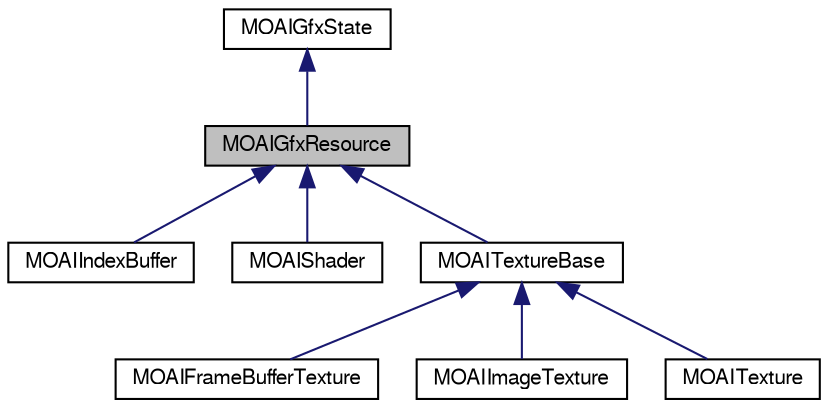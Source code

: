 digraph G
{
  edge [fontname="FreeSans",fontsize="10",labelfontname="FreeSans",labelfontsize="10"];
  node [fontname="FreeSans",fontsize="10",shape=record];
  Node1 [label="MOAIGfxResource",height=0.2,width=0.4,color="black", fillcolor="grey75", style="filled" fontcolor="black"];
  Node2 -> Node1 [dir=back,color="midnightblue",fontsize="10",style="solid",fontname="FreeSans"];
  Node2 [label="MOAIGfxState",height=0.2,width=0.4,color="black", fillcolor="white", style="filled",URL="$class_m_o_a_i_gfx_state.html",tooltip="Abstract base class for objects that represent changes to graphics state."];
  Node1 -> Node3 [dir=back,color="midnightblue",fontsize="10",style="solid",fontname="FreeSans"];
  Node3 [label="MOAIIndexBuffer",height=0.2,width=0.4,color="black", fillcolor="white", style="filled",URL="$class_m_o_a_i_index_buffer.html",tooltip="Index buffer class. Unused at this time."];
  Node1 -> Node4 [dir=back,color="midnightblue",fontsize="10",style="solid",fontname="FreeSans"];
  Node4 [label="MOAIShader",height=0.2,width=0.4,color="black", fillcolor="white", style="filled",URL="$class_m_o_a_i_shader.html",tooltip="Programmable shader class.   	&lt;table cellpadding=&quot;8&quot;&gt;&lt;tr&gt; &lt;td vertical-align..."];
  Node1 -> Node5 [dir=back,color="midnightblue",fontsize="10",style="solid",fontname="FreeSans"];
  Node5 [label="MOAITextureBase",height=0.2,width=0.4,color="black", fillcolor="white", style="filled",URL="$class_m_o_a_i_texture_base.html",tooltip="Base class for texture resources.   	&lt;table cellpadding=&quot;8&quot;&gt;&lt;tr&gt; &lt;td vertica..."];
  Node5 -> Node6 [dir=back,color="midnightblue",fontsize="10",style="solid",fontname="FreeSans"];
  Node6 [label="MOAIFrameBufferTexture",height=0.2,width=0.4,color="black", fillcolor="white", style="filled",URL="$class_m_o_a_i_frame_buffer_texture.html",tooltip="This is an implementation of a frame buffer that may be attached to a MOAILayer for offscreen renderi..."];
  Node5 -> Node7 [dir=back,color="midnightblue",fontsize="10",style="solid",fontname="FreeSans"];
  Node7 [label="MOAIImageTexture",height=0.2,width=0.4,color="black", fillcolor="white", style="filled",URL="$class_m_o_a_i_image_texture.html",tooltip="Binds an image (CPU memory) to a texture (GPU memory). Regions of the texture (or the entire texture)..."];
  Node5 -> Node8 [dir=back,color="midnightblue",fontsize="10",style="solid",fontname="FreeSans"];
  Node8 [label="MOAITexture",height=0.2,width=0.4,color="black", fillcolor="white", style="filled",URL="$class_m_o_a_i_texture.html",tooltip="Texture class."];
}
